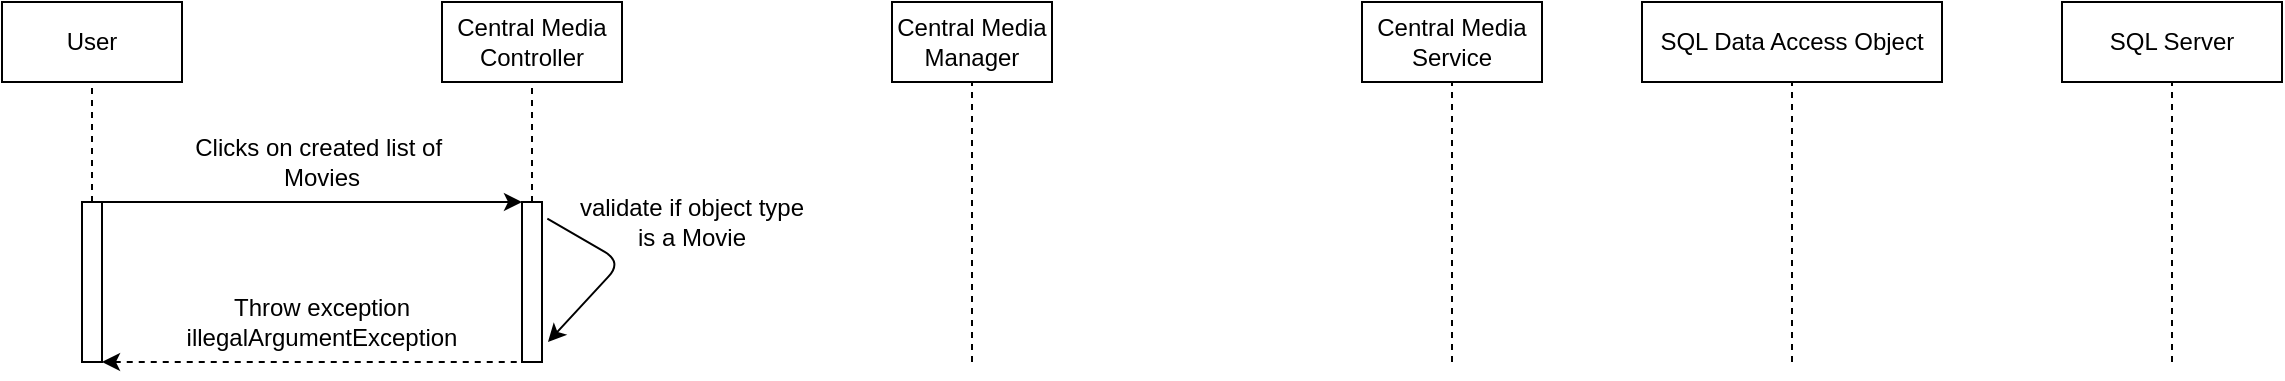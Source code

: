 <mxfile version="15.9.1" type="device"><diagram id="M9Y5wpXusY5Lu9Jm5cjT" name="Page-1"><mxGraphModel dx="1856" dy="685" grid="1" gridSize="10" guides="1" tooltips="1" connect="1" arrows="1" fold="1" page="1" pageScale="1" pageWidth="850" pageHeight="1100" math="0" shadow="0"><root><mxCell id="0"/><mxCell id="1" parent="0"/><mxCell id="ALeUBob36bCkL_cIcovF-1" value="Central Media&lt;br&gt;Controller" style="rounded=0;whiteSpace=wrap;html=1;" parent="1" vertex="1"><mxGeometry x="60" y="50" width="90" height="40" as="geometry"/></mxCell><mxCell id="ALeUBob36bCkL_cIcovF-2" value="Central Media&lt;br&gt;Manager" style="rounded=0;whiteSpace=wrap;html=1;" parent="1" vertex="1"><mxGeometry x="285" y="50" width="80" height="40" as="geometry"/></mxCell><mxCell id="ALeUBob36bCkL_cIcovF-3" value="Central Media Service" style="rounded=0;whiteSpace=wrap;html=1;" parent="1" vertex="1"><mxGeometry x="520" y="50" width="90" height="40" as="geometry"/></mxCell><mxCell id="ALeUBob36bCkL_cIcovF-4" value="SQL Data Access Object" style="rounded=0;whiteSpace=wrap;html=1;" parent="1" vertex="1"><mxGeometry x="660" y="50" width="150" height="40" as="geometry"/></mxCell><mxCell id="ALeUBob36bCkL_cIcovF-5" value="SQL Server" style="rounded=0;whiteSpace=wrap;html=1;" parent="1" vertex="1"><mxGeometry x="870" y="50" width="110" height="40" as="geometry"/></mxCell><mxCell id="ALeUBob36bCkL_cIcovF-6" value="" style="endArrow=none;dashed=1;html=1;entryX=0.5;entryY=1;entryDx=0;entryDy=0;" parent="1" target="ALeUBob36bCkL_cIcovF-1" edge="1"><mxGeometry width="50" height="50" relative="1" as="geometry"><mxPoint x="105" y="150" as="sourcePoint"/><mxPoint x="140" y="140" as="targetPoint"/></mxGeometry></mxCell><mxCell id="ALeUBob36bCkL_cIcovF-12" value="" style="rounded=0;whiteSpace=wrap;html=1;" parent="1" vertex="1"><mxGeometry x="100" y="150" width="10" height="80" as="geometry"/></mxCell><mxCell id="ALeUBob36bCkL_cIcovF-13" value="" style="endArrow=classic;html=1;entryX=0;entryY=0;entryDx=0;entryDy=0;exitX=1;exitY=0;exitDx=0;exitDy=0;" parent="1" source="XBx1PbgZ33DRrRzCWpz4-3" target="ALeUBob36bCkL_cIcovF-12" edge="1"><mxGeometry width="50" height="50" relative="1" as="geometry"><mxPoint x="-50" y="150" as="sourcePoint"/><mxPoint x="60" y="150" as="targetPoint"/></mxGeometry></mxCell><mxCell id="ALeUBob36bCkL_cIcovF-16" value="" style="endArrow=classic;html=1;exitX=1.267;exitY=0.104;exitDx=0;exitDy=0;exitPerimeter=0;" parent="1" source="ALeUBob36bCkL_cIcovF-12" edge="1"><mxGeometry width="50" height="50" relative="1" as="geometry"><mxPoint x="150" y="190" as="sourcePoint"/><mxPoint x="113" y="220" as="targetPoint"/><Array as="points"><mxPoint x="150" y="180"/></Array></mxGeometry></mxCell><mxCell id="ALeUBob36bCkL_cIcovF-17" value="validate if object type&lt;br&gt;is a Movie" style="text;html=1;strokeColor=none;fillColor=none;align=center;verticalAlign=middle;whiteSpace=wrap;rounded=0;" parent="1" vertex="1"><mxGeometry x="120" y="150" width="130" height="20" as="geometry"/></mxCell><mxCell id="ALeUBob36bCkL_cIcovF-18" value="" style="endArrow=none;dashed=1;html=1;entryX=0;entryY=1;entryDx=0;entryDy=0;startArrow=classic;startFill=1;exitX=1;exitY=1;exitDx=0;exitDy=0;" parent="1" source="XBx1PbgZ33DRrRzCWpz4-3" target="ALeUBob36bCkL_cIcovF-12" edge="1"><mxGeometry width="50" height="50" relative="1" as="geometry"><mxPoint x="-40" y="230" as="sourcePoint"/><mxPoint x="40" y="220" as="targetPoint"/></mxGeometry></mxCell><mxCell id="ALeUBob36bCkL_cIcovF-19" value="Throw exception&lt;br&gt;illegalArgumentException" style="text;html=1;strokeColor=none;fillColor=none;align=center;verticalAlign=middle;whiteSpace=wrap;rounded=0;" parent="1" vertex="1"><mxGeometry x="-65" y="200" width="130" height="20" as="geometry"/></mxCell><mxCell id="ALeUBob36bCkL_cIcovF-20" value="" style="endArrow=none;dashed=1;html=1;entryX=0.5;entryY=1;entryDx=0;entryDy=0;" parent="1" target="ALeUBob36bCkL_cIcovF-2" edge="1"><mxGeometry width="50" height="50" relative="1" as="geometry"><mxPoint x="325" y="230" as="sourcePoint"/><mxPoint x="400" y="170" as="targetPoint"/></mxGeometry></mxCell><mxCell id="ALeUBob36bCkL_cIcovF-21" value="" style="endArrow=none;dashed=1;html=1;entryX=0.5;entryY=1;entryDx=0;entryDy=0;" parent="1" target="ALeUBob36bCkL_cIcovF-3" edge="1"><mxGeometry width="50" height="50" relative="1" as="geometry"><mxPoint x="565" y="230" as="sourcePoint"/><mxPoint x="600" y="150" as="targetPoint"/></mxGeometry></mxCell><mxCell id="ALeUBob36bCkL_cIcovF-22" value="" style="endArrow=none;dashed=1;html=1;entryX=0.5;entryY=1;entryDx=0;entryDy=0;" parent="1" target="ALeUBob36bCkL_cIcovF-4" edge="1"><mxGeometry width="50" height="50" relative="1" as="geometry"><mxPoint x="735" y="230" as="sourcePoint"/><mxPoint x="790" y="150" as="targetPoint"/></mxGeometry></mxCell><mxCell id="ALeUBob36bCkL_cIcovF-23" value="" style="endArrow=none;dashed=1;html=1;entryX=0.5;entryY=1;entryDx=0;entryDy=0;" parent="1" target="ALeUBob36bCkL_cIcovF-5" edge="1"><mxGeometry width="50" height="50" relative="1" as="geometry"><mxPoint x="925" y="230" as="sourcePoint"/><mxPoint x="970" y="170" as="targetPoint"/></mxGeometry></mxCell><mxCell id="XBx1PbgZ33DRrRzCWpz4-1" value="User" style="rounded=0;whiteSpace=wrap;html=1;" parent="1" vertex="1"><mxGeometry x="-160" y="50" width="90" height="40" as="geometry"/></mxCell><mxCell id="XBx1PbgZ33DRrRzCWpz4-2" value="" style="endArrow=none;dashed=1;html=1;rounded=0;entryX=0.5;entryY=1;entryDx=0;entryDy=0;" parent="1" target="XBx1PbgZ33DRrRzCWpz4-1" edge="1"><mxGeometry width="50" height="50" relative="1" as="geometry"><mxPoint x="-115" y="150" as="sourcePoint"/><mxPoint x="-70" y="140" as="targetPoint"/></mxGeometry></mxCell><mxCell id="XBx1PbgZ33DRrRzCWpz4-3" value="" style="rounded=0;whiteSpace=wrap;html=1;" parent="1" vertex="1"><mxGeometry x="-120" y="150" width="10" height="80" as="geometry"/></mxCell><mxCell id="XBx1PbgZ33DRrRzCWpz4-9" value="Clicks on created list of&amp;nbsp; &lt;br&gt;Movies" style="text;html=1;strokeColor=none;fillColor=none;align=center;verticalAlign=middle;whiteSpace=wrap;rounded=0;" parent="1" vertex="1"><mxGeometry x="-90" y="100" width="180" height="60" as="geometry"/></mxCell></root></mxGraphModel></diagram></mxfile>